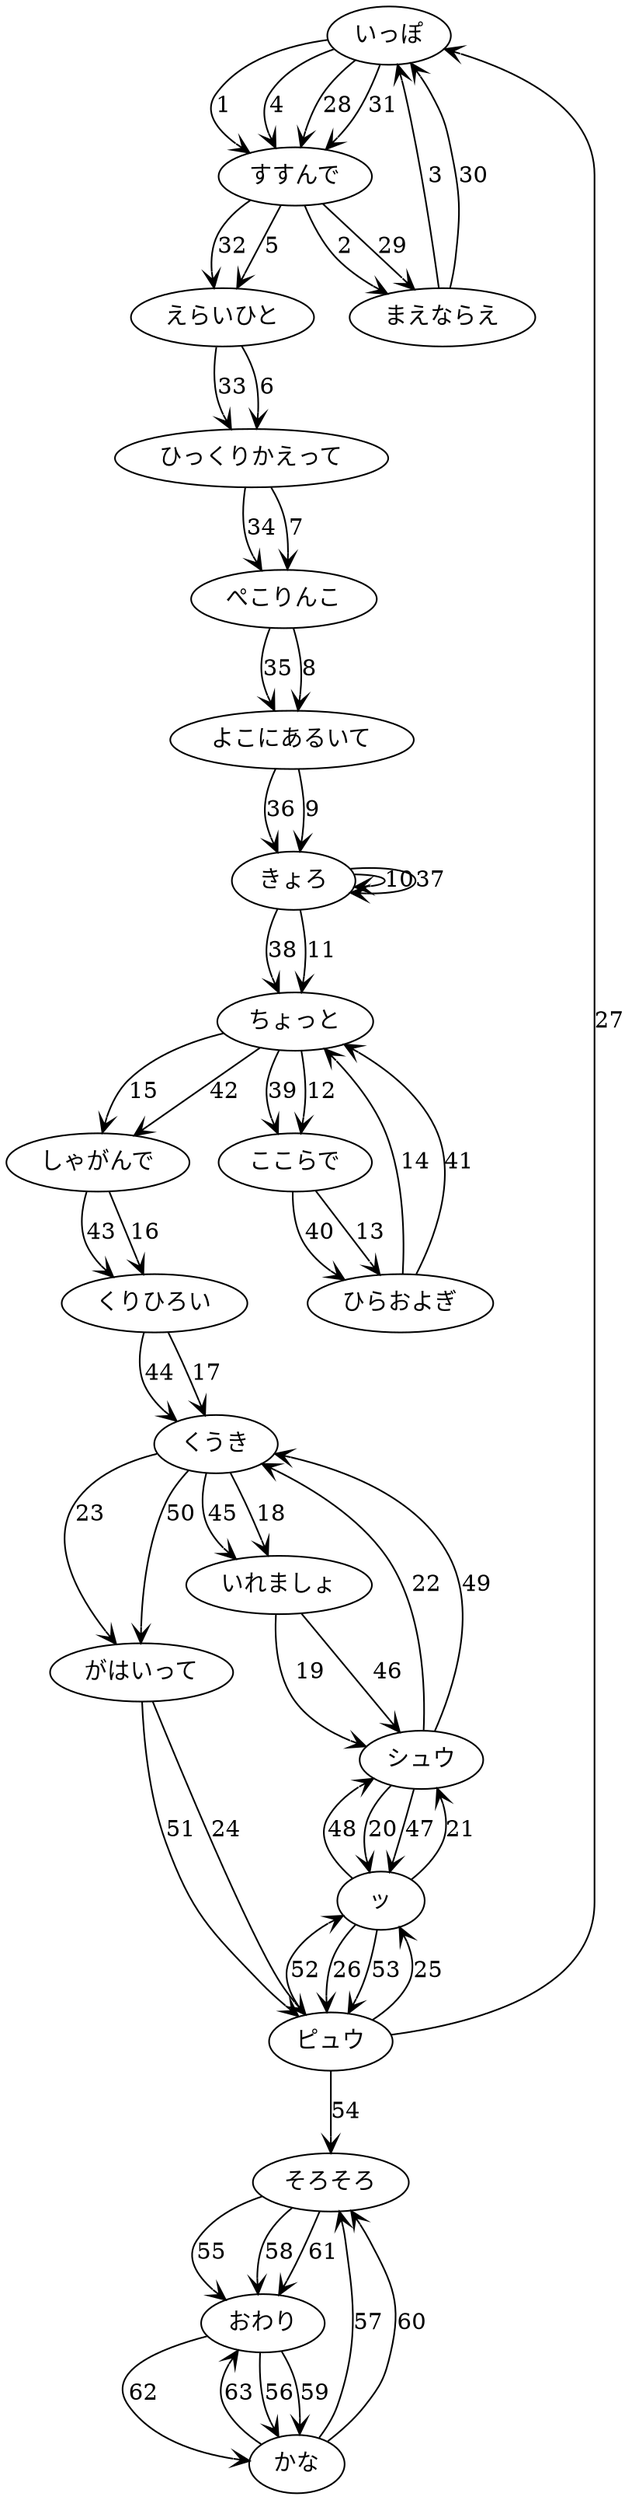 digraph {
	graph [dir=LR]
	edge [arrowhead=vee]
	"いっぽ" -> "すすんで" [label=1]
	"いっぽ" -> "すすんで" [label=4]
	"いっぽ" -> "すすんで" [label=28]
	"いっぽ" -> "すすんで" [label=31]
	"すすんで" -> "まえならえ" [label=2]
	"すすんで" -> "えらいひと" [label=5]
	"すすんで" -> "まえならえ" [label=29]
	"すすんで" -> "えらいひと" [label=32]
	"まえならえ" -> "いっぽ" [label=3]
	"まえならえ" -> "いっぽ" [label=30]
	"えらいひと" -> "ひっくりかえって" [label=6]
	"えらいひと" -> "ひっくりかえって" [label=33]
	"ひっくりかえって" -> "ぺこりんこ" [label=7]
	"ひっくりかえって" -> "ぺこりんこ" [label=34]
	"ぺこりんこ" -> "よこにあるいて" [label=8]
	"ぺこりんこ" -> "よこにあるいて" [label=35]
	"よこにあるいて" -> "きょろ" [label=9]
	"よこにあるいて" -> "きょろ" [label=36]
	"きょろ" -> "きょろ" [label=10]
	"きょろ" -> "ちょっと" [label=11]
	"きょろ" -> "きょろ" [label=37]
	"きょろ" -> "ちょっと" [label=38]
	"ちょっと" -> "ここらで" [label=12]
	"ちょっと" -> "しゃがんで" [label=15]
	"ちょっと" -> "ここらで" [label=39]
	"ちょっと" -> "しゃがんで" [label=42]
	"ここらで" -> "ひらおよぎ" [label=13]
	"ここらで" -> "ひらおよぎ" [label=40]
	"ひらおよぎ" -> "ちょっと" [label=14]
	"ひらおよぎ" -> "ちょっと" [label=41]
	"しゃがんで" -> "くりひろい" [label=16]
	"しゃがんで" -> "くりひろい" [label=43]
	"くりひろい" -> "くうき" [label=17]
	"くりひろい" -> "くうき" [label=44]
	"くうき" -> "いれましょ" [label=18]
	"くうき" -> "がはいって" [label=23]
	"くうき" -> "いれましょ" [label=45]
	"くうき" -> "がはいって" [label=50]
	"いれましょ" -> "シュウ" [label=19]
	"いれましょ" -> "シュウ" [label=46]
	"シュウ" -> "ッ" [label=20]
	"シュウ" -> "くうき" [label=22]
	"シュウ" -> "ッ" [label=47]
	"シュウ" -> "くうき" [label=49]
	"ッ" -> "シュウ" [label=21]
	"ッ" -> "ピュウ" [label=26]
	"ッ" -> "シュウ" [label=48]
	"ッ" -> "ピュウ" [label=53]
	"がはいって" -> "ピュウ" [label=24]
	"がはいって" -> "ピュウ" [label=51]
	"ピュウ" -> "ッ" [label=25]
	"ピュウ" -> "いっぽ" [label=27]
	"ピュウ" -> "ッ" [label=52]
	"ピュウ" -> "そろそろ" [label=54]
	"そろそろ" -> "おわり" [label=55]
	"そろそろ" -> "おわり" [label=58]
	"そろそろ" -> "おわり" [label=61]
	"おわり" -> "かな" [label=56]
	"おわり" -> "かな" [label=59]
	"おわり" -> "かな" [label=62]
	"かな" -> "そろそろ" [label=57]
	"かな" -> "そろそろ" [label=60]
	"かな" -> "おわり" [label=63]
}

